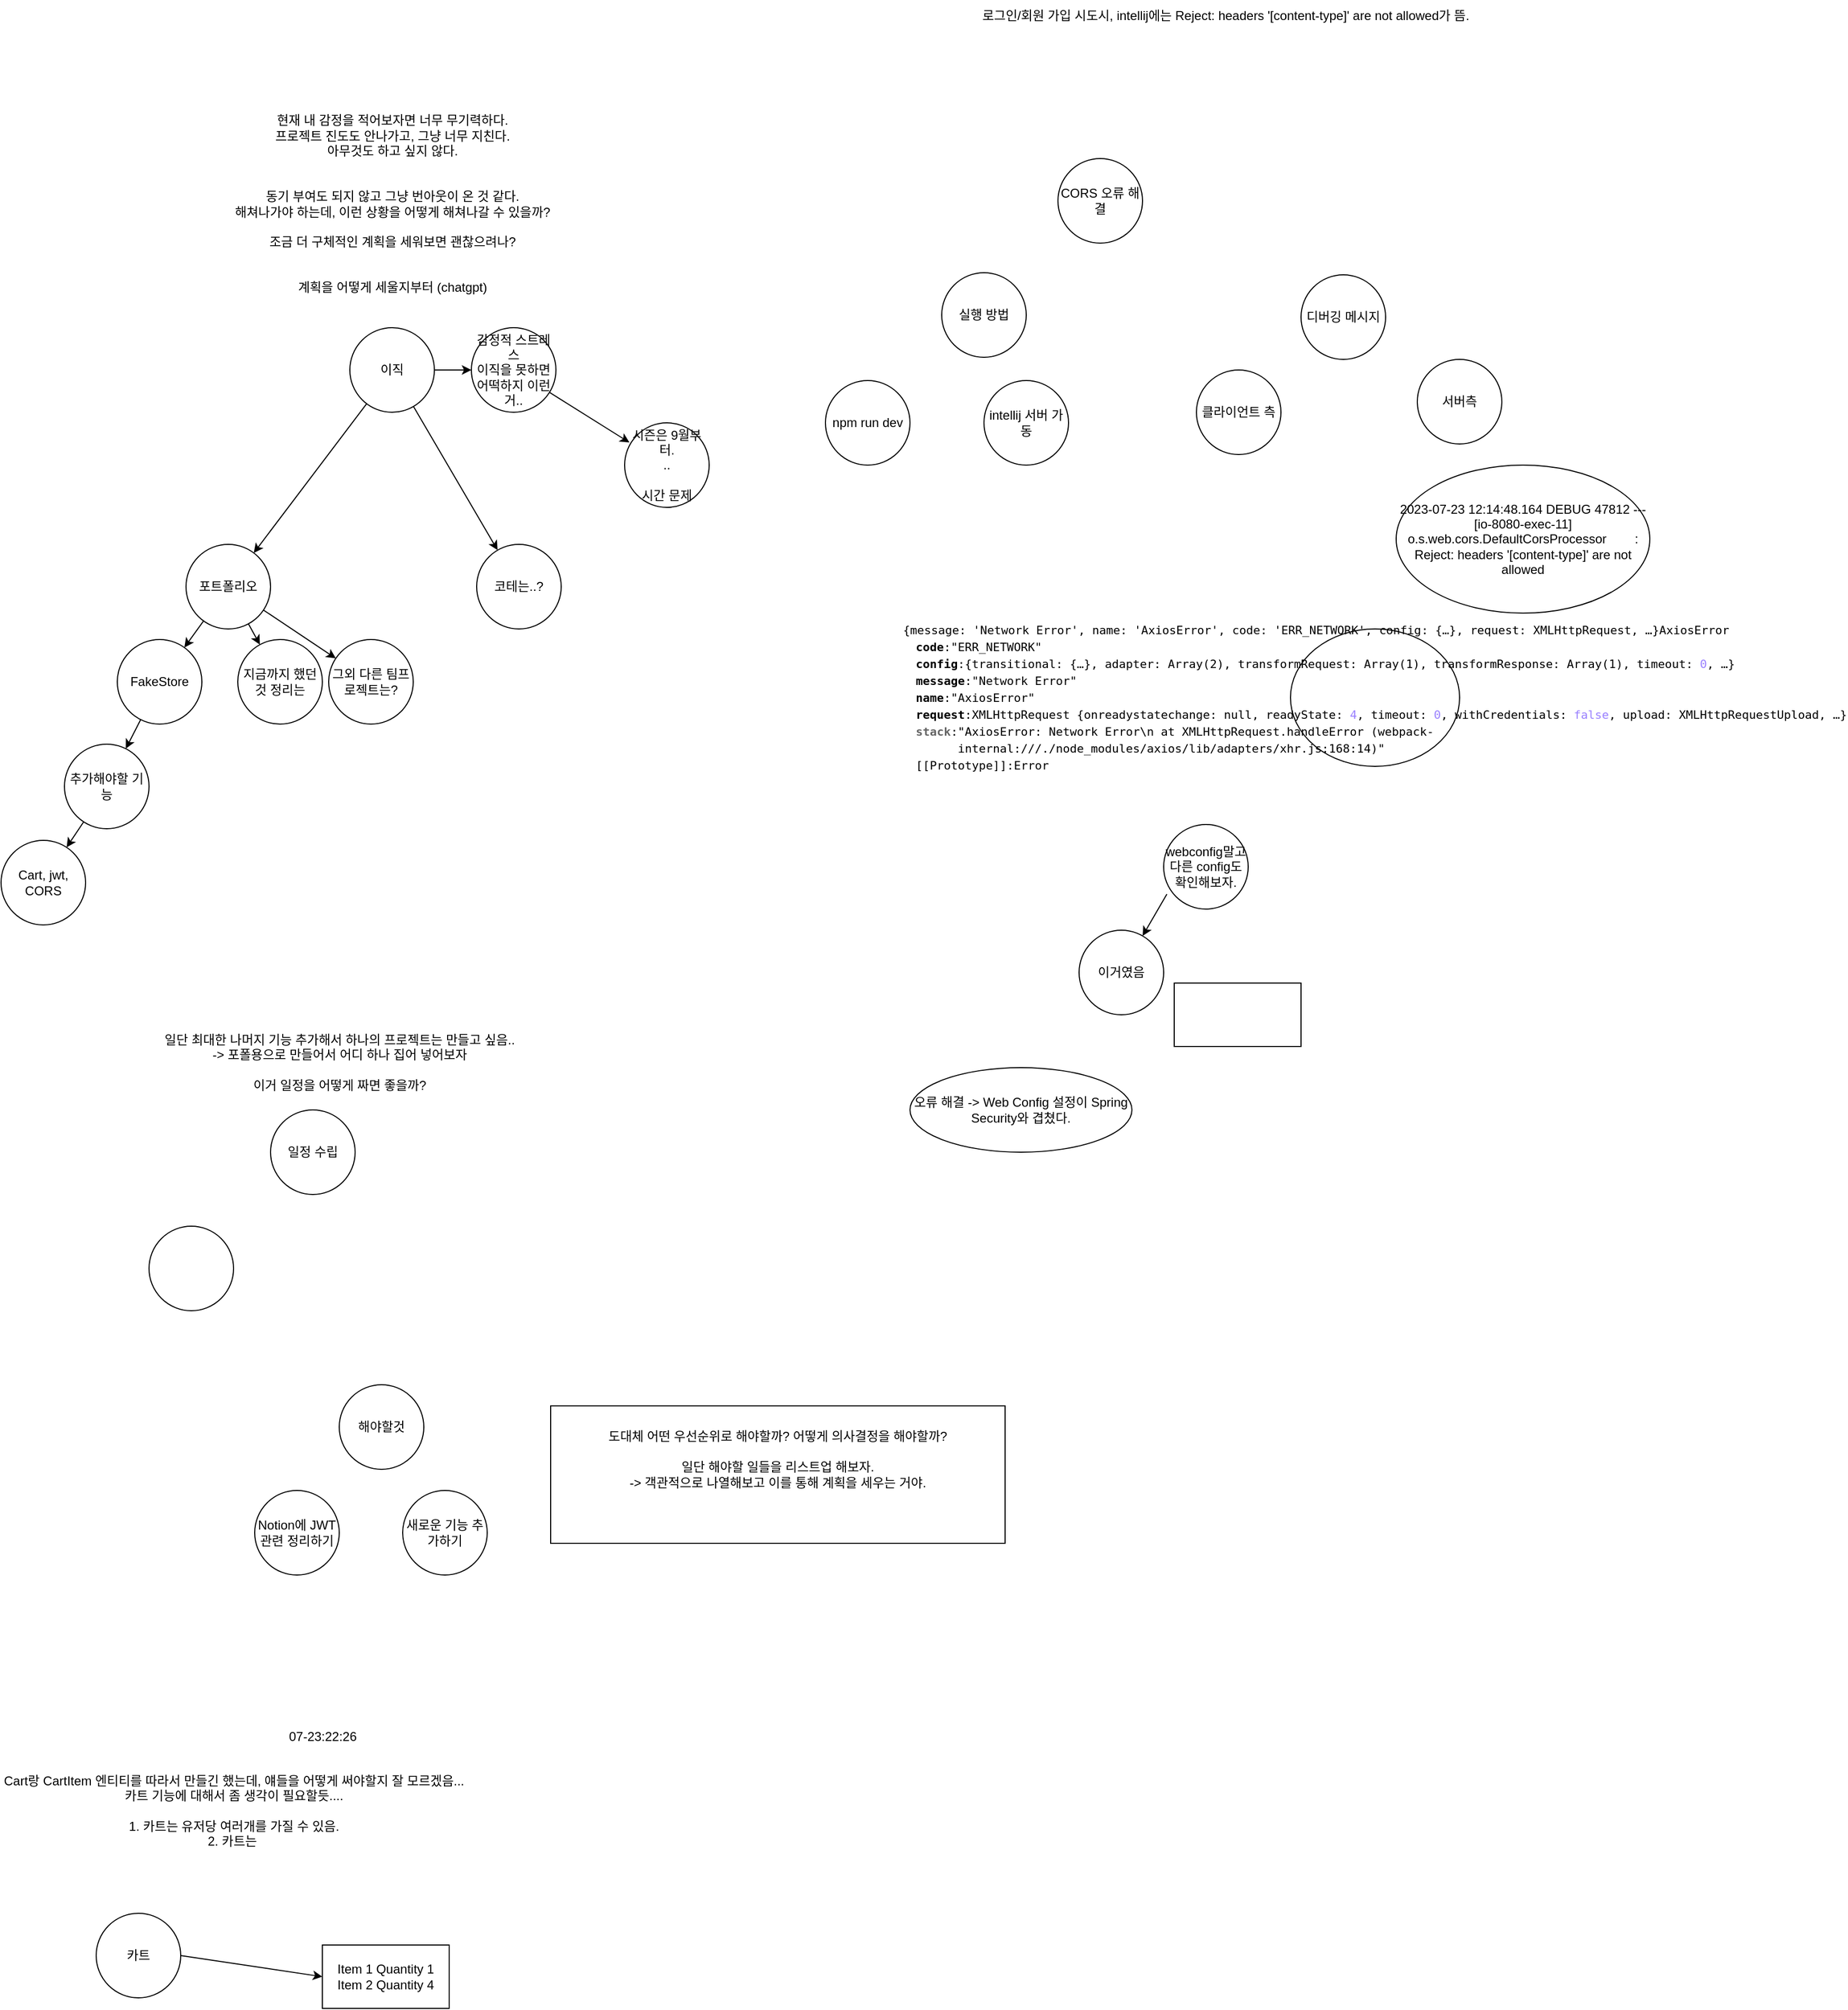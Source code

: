 <mxfile version="21.2.9" type="github">
  <diagram name="페이지-1" id="kzblMoXYZj9K_MLetJkw">
    <mxGraphModel dx="1354" dy="2666" grid="1" gridSize="10" guides="1" tooltips="1" connect="1" arrows="1" fold="1" page="1" pageScale="1" pageWidth="827" pageHeight="1169" math="0" shadow="0">
      <root>
        <mxCell id="0" />
        <mxCell id="1" parent="0" />
        <mxCell id="Ny9B26W0ia246MtTpUC2-1" value="FakeStore" style="ellipse;whiteSpace=wrap;html=1;aspect=fixed;" vertex="1" parent="1">
          <mxGeometry x="180" y="495" width="80" height="80" as="geometry" />
        </mxCell>
        <mxCell id="Ny9B26W0ia246MtTpUC2-2" value="현재 내 감정을 적어보자면 너무 무기력하다.&lt;br&gt;프로젝트 진도도 안나가고, 그냥 너무 지친다.&lt;br&gt;아무것도 하고 싶지 않다.&lt;br&gt;&lt;br&gt;&lt;br&gt;동기 부여도 되지 않고 그냥 번아웃이 온 것 같다.&lt;br&gt;해쳐나가야 하는데,&amp;nbsp;이런 상황을 어떻게 해쳐나갈 수 있을까?&lt;br&gt;&lt;br&gt;조금 더 구체적인 계획을 세워보면 괜찮으려나?&lt;br&gt;&lt;br&gt;&lt;br&gt;계획을 어떻게 세울지부터 (chatgpt)" style="text;html=1;align=center;verticalAlign=middle;resizable=0;points=[];autosize=1;strokeColor=none;fillColor=none;" vertex="1" parent="1">
          <mxGeometry x="285" y="-12" width="310" height="190" as="geometry" />
        </mxCell>
        <mxCell id="Ny9B26W0ia246MtTpUC2-3" value="포트폴리오" style="ellipse;whiteSpace=wrap;html=1;" vertex="1" parent="1">
          <mxGeometry x="245" y="405" width="80" height="80" as="geometry" />
        </mxCell>
        <mxCell id="Ny9B26W0ia246MtTpUC2-4" value="추가해야할 기능" style="ellipse;whiteSpace=wrap;html=1;" vertex="1" parent="1">
          <mxGeometry x="130" y="594" width="80" height="80" as="geometry" />
        </mxCell>
        <mxCell id="Ny9B26W0ia246MtTpUC2-5" value="Cart, jwt, CORS" style="ellipse;whiteSpace=wrap;html=1;" vertex="1" parent="1">
          <mxGeometry x="70" y="685" width="80" height="80" as="geometry" />
        </mxCell>
        <mxCell id="Ny9B26W0ia246MtTpUC2-6" value="시즌은 9월부터.&lt;br&gt;..&lt;br&gt;&lt;br&gt;시간 문제" style="ellipse;whiteSpace=wrap;html=1;" vertex="1" parent="1">
          <mxGeometry x="660" y="290" width="80" height="80" as="geometry" />
        </mxCell>
        <mxCell id="Ny9B26W0ia246MtTpUC2-7" value="감정적 스트레스&lt;br&gt;이직을 못하면 어떡하지 이런거.." style="ellipse;whiteSpace=wrap;html=1;" vertex="1" parent="1">
          <mxGeometry x="515" y="200" width="80" height="80" as="geometry" />
        </mxCell>
        <mxCell id="Ny9B26W0ia246MtTpUC2-8" value="그외 다른 팀프로젝트는?" style="ellipse;whiteSpace=wrap;html=1;" vertex="1" parent="1">
          <mxGeometry x="380" y="495" width="80" height="80" as="geometry" />
        </mxCell>
        <mxCell id="Ny9B26W0ia246MtTpUC2-9" value="지금까지 했던것 정리는" style="ellipse;whiteSpace=wrap;html=1;" vertex="1" parent="1">
          <mxGeometry x="294" y="495" width="80" height="80" as="geometry" />
        </mxCell>
        <mxCell id="Ny9B26W0ia246MtTpUC2-10" value="코테는..?" style="ellipse;whiteSpace=wrap;html=1;" vertex="1" parent="1">
          <mxGeometry x="520" y="405" width="80" height="80" as="geometry" />
        </mxCell>
        <mxCell id="Ny9B26W0ia246MtTpUC2-11" value="" style="endArrow=classic;html=1;rounded=0;" edge="1" parent="1" source="Ny9B26W0ia246MtTpUC2-3" target="Ny9B26W0ia246MtTpUC2-1">
          <mxGeometry width="50" height="50" relative="1" as="geometry">
            <mxPoint x="195" y="455" as="sourcePoint" />
            <mxPoint x="245" y="405" as="targetPoint" />
          </mxGeometry>
        </mxCell>
        <mxCell id="Ny9B26W0ia246MtTpUC2-12" value="" style="endArrow=classic;html=1;rounded=0;" edge="1" parent="1" source="Ny9B26W0ia246MtTpUC2-3" target="Ny9B26W0ia246MtTpUC2-9">
          <mxGeometry width="50" height="50" relative="1" as="geometry">
            <mxPoint x="284" y="485" as="sourcePoint" />
            <mxPoint x="257" y="515" as="targetPoint" />
          </mxGeometry>
        </mxCell>
        <mxCell id="Ny9B26W0ia246MtTpUC2-13" value="" style="endArrow=classic;html=1;rounded=0;" edge="1" parent="1" source="Ny9B26W0ia246MtTpUC2-3" target="Ny9B26W0ia246MtTpUC2-8">
          <mxGeometry width="50" height="50" relative="1" as="geometry">
            <mxPoint x="294" y="495" as="sourcePoint" />
            <mxPoint x="267" y="525" as="targetPoint" />
          </mxGeometry>
        </mxCell>
        <mxCell id="Ny9B26W0ia246MtTpUC2-14" value="" style="endArrow=classic;html=1;rounded=0;" edge="1" parent="1" source="Ny9B26W0ia246MtTpUC2-1" target="Ny9B26W0ia246MtTpUC2-4">
          <mxGeometry width="50" height="50" relative="1" as="geometry">
            <mxPoint x="280" y="575" as="sourcePoint" />
            <mxPoint x="330" y="525" as="targetPoint" />
          </mxGeometry>
        </mxCell>
        <mxCell id="Ny9B26W0ia246MtTpUC2-15" value="" style="endArrow=classic;html=1;rounded=0;" edge="1" parent="1" source="Ny9B26W0ia246MtTpUC2-4" target="Ny9B26W0ia246MtTpUC2-5">
          <mxGeometry width="50" height="50" relative="1" as="geometry">
            <mxPoint x="194" y="665" as="sourcePoint" />
            <mxPoint x="180" y="692" as="targetPoint" />
          </mxGeometry>
        </mxCell>
        <mxCell id="Ny9B26W0ia246MtTpUC2-16" value="이직" style="ellipse;whiteSpace=wrap;html=1;" vertex="1" parent="1">
          <mxGeometry x="400" y="200" width="80" height="80" as="geometry" />
        </mxCell>
        <mxCell id="Ny9B26W0ia246MtTpUC2-17" value="" style="endArrow=classic;html=1;rounded=0;" edge="1" parent="1" source="Ny9B26W0ia246MtTpUC2-16" target="Ny9B26W0ia246MtTpUC2-3">
          <mxGeometry width="50" height="50" relative="1" as="geometry">
            <mxPoint x="800" y="490" as="sourcePoint" />
            <mxPoint x="850" y="440" as="targetPoint" />
          </mxGeometry>
        </mxCell>
        <mxCell id="Ny9B26W0ia246MtTpUC2-18" value="" style="endArrow=classic;html=1;rounded=0;" edge="1" parent="1" source="Ny9B26W0ia246MtTpUC2-16" target="Ny9B26W0ia246MtTpUC2-10">
          <mxGeometry width="50" height="50" relative="1" as="geometry">
            <mxPoint x="426" y="282" as="sourcePoint" />
            <mxPoint x="319" y="423" as="targetPoint" />
          </mxGeometry>
        </mxCell>
        <mxCell id="Ny9B26W0ia246MtTpUC2-19" value="" style="endArrow=classic;html=1;rounded=0;" edge="1" parent="1" source="Ny9B26W0ia246MtTpUC2-16" target="Ny9B26W0ia246MtTpUC2-7">
          <mxGeometry width="50" height="50" relative="1" as="geometry">
            <mxPoint x="800" y="490" as="sourcePoint" />
            <mxPoint x="850" y="440" as="targetPoint" />
          </mxGeometry>
        </mxCell>
        <mxCell id="Ny9B26W0ia246MtTpUC2-20" value="" style="endArrow=classic;html=1;rounded=0;entryX=0.057;entryY=0.233;entryDx=0;entryDy=0;entryPerimeter=0;" edge="1" parent="1" source="Ny9B26W0ia246MtTpUC2-7" target="Ny9B26W0ia246MtTpUC2-6">
          <mxGeometry width="50" height="50" relative="1" as="geometry">
            <mxPoint x="800" y="490" as="sourcePoint" />
            <mxPoint x="850" y="440" as="targetPoint" />
          </mxGeometry>
        </mxCell>
        <mxCell id="Ny9B26W0ia246MtTpUC2-21" value="CORS 오류 해결" style="ellipse;whiteSpace=wrap;html=1;" vertex="1" parent="1">
          <mxGeometry x="1070" y="40" width="80" height="80" as="geometry" />
        </mxCell>
        <mxCell id="Ny9B26W0ia246MtTpUC2-22" value="실행 방법&lt;br&gt;" style="ellipse;whiteSpace=wrap;html=1;" vertex="1" parent="1">
          <mxGeometry x="960" y="148" width="80" height="80" as="geometry" />
        </mxCell>
        <mxCell id="Ny9B26W0ia246MtTpUC2-23" value="npm run dev" style="ellipse;whiteSpace=wrap;html=1;" vertex="1" parent="1">
          <mxGeometry x="850" y="250" width="80" height="80" as="geometry" />
        </mxCell>
        <mxCell id="Ny9B26W0ia246MtTpUC2-24" value="intellij 서버 가동" style="ellipse;whiteSpace=wrap;html=1;" vertex="1" parent="1">
          <mxGeometry x="1000" y="250" width="80" height="80" as="geometry" />
        </mxCell>
        <mxCell id="Ny9B26W0ia246MtTpUC2-25" value="일단 최대한 나머지 기능 추가해서 하나의 프로젝트는 만들고 싶음..&lt;br&gt;-&amp;gt; 포폴용으로 만들어서 어디 하나 집어 넣어보자&lt;br&gt;&lt;br&gt;이거 일정을 어떻게 짜면 좋을까?" style="text;html=1;align=center;verticalAlign=middle;resizable=0;points=[];autosize=1;strokeColor=none;fillColor=none;" vertex="1" parent="1">
          <mxGeometry x="220" y="860" width="340" height="70" as="geometry" />
        </mxCell>
        <mxCell id="Ny9B26W0ia246MtTpUC2-26" value="일정 수립" style="ellipse;whiteSpace=wrap;html=1;" vertex="1" parent="1">
          <mxGeometry x="325" y="940" width="80" height="80" as="geometry" />
        </mxCell>
        <mxCell id="Ny9B26W0ia246MtTpUC2-27" value="" style="ellipse;whiteSpace=wrap;html=1;" vertex="1" parent="1">
          <mxGeometry x="210" y="1050" width="80" height="80" as="geometry" />
        </mxCell>
        <mxCell id="Ny9B26W0ia246MtTpUC2-28" value="디버깅 메시지" style="ellipse;whiteSpace=wrap;html=1;" vertex="1" parent="1">
          <mxGeometry x="1300" y="150" width="80" height="80" as="geometry" />
        </mxCell>
        <mxCell id="Ny9B26W0ia246MtTpUC2-29" value="로그인/회원 가입 시도시, intellij에는&amp;nbsp;Reject: headers &#39;[content-type]&#39; are not allowed가 뜸.&amp;nbsp;" style="text;html=1;align=center;verticalAlign=middle;resizable=0;points=[];autosize=1;strokeColor=none;fillColor=none;" vertex="1" parent="1">
          <mxGeometry x="990" y="-110" width="480" height="30" as="geometry" />
        </mxCell>
        <mxCell id="Ny9B26W0ia246MtTpUC2-30" value="2023-07-23 12:14:48.164 DEBUG 47812 --- [io-8080-exec-11] o.s.web.cors.DefaultCorsProcessor&amp;nbsp; &amp;nbsp; &amp;nbsp; &amp;nbsp; : Reject: headers &#39;[content-type]&#39; are not allowed" style="ellipse;whiteSpace=wrap;html=1;" vertex="1" parent="1">
          <mxGeometry x="1390" y="330" width="240" height="140" as="geometry" />
        </mxCell>
        <mxCell id="Ny9B26W0ia246MtTpUC2-31" value="서버측" style="ellipse;whiteSpace=wrap;html=1;" vertex="1" parent="1">
          <mxGeometry x="1410" y="230" width="80" height="80" as="geometry" />
        </mxCell>
        <mxCell id="Ny9B26W0ia246MtTpUC2-32" value="클라이언트 측" style="ellipse;whiteSpace=wrap;html=1;" vertex="1" parent="1">
          <mxGeometry x="1201" y="240" width="80" height="80" as="geometry" />
        </mxCell>
        <mxCell id="Ny9B26W0ia246MtTpUC2-33" value="&lt;ol style=&quot;box-sizing: border-box; min-width: 0px; min-height: 0px; font-family: menlo, monospace; font-size: 11px; padding: 0px; margin: 0px; z-index: 0; position: relative; color: var(--color-text-primary); display: flex; flex-direction: column; list-style-type: none; text-align: start;&quot; tabindex=&quot;-1&quot; role=&quot;tree&quot; class=&quot;tree-outline hide-selection-when-blurred source-code object-properties-section&quot;&gt;&lt;li style=&quot;box-sizing: border-box; min-width: 0px; min-height: 16px; display: flex; flex-direction: row; text-overflow: ellipsis; position: relative; align-items: center; user-select: text;&quot; aria-expanded=&quot;true&quot; class=&quot;parent object-properties-section-root-element expanded&quot; role=&quot;treeitem&quot; title=&quot;&quot;&gt;&lt;span style=&quot;box-sizing: border-box; min-width: 0px; min-height: 0px;&quot; class=&quot;object-properties-preview&quot;&gt;{&lt;span style=&quot;box-sizing: border-box; min-width: 0px; min-height: 0px; color: var(--color-text-secondary); flex-shrink: 0;&quot; class=&quot;name&quot;&gt;message&lt;/span&gt;: &lt;span style=&quot;box-sizing: border-box; min-width: 0px; min-height: 0px; unicode-bidi: -webkit-isolate; color: var(--color-syntax-1); word-break: break-all;&quot; class=&quot;object-value-string&quot;&gt;&#39;Network Error&#39;&lt;/span&gt;, &lt;span style=&quot;box-sizing: border-box; min-width: 0px; min-height: 0px; color: var(--color-text-secondary); flex-shrink: 0;&quot; class=&quot;name&quot;&gt;name&lt;/span&gt;: &lt;span style=&quot;box-sizing: border-box; min-width: 0px; min-height: 0px; unicode-bidi: -webkit-isolate; color: var(--color-syntax-1); word-break: break-all;&quot; class=&quot;object-value-string&quot;&gt;&#39;AxiosError&#39;&lt;/span&gt;, &lt;span style=&quot;box-sizing: border-box; min-width: 0px; min-height: 0px; color: var(--color-text-secondary); flex-shrink: 0;&quot; class=&quot;name&quot;&gt;code&lt;/span&gt;: &lt;span style=&quot;box-sizing: border-box; min-width: 0px; min-height: 0px; unicode-bidi: -webkit-isolate; color: var(--color-syntax-1); word-break: break-all;&quot; class=&quot;object-value-string&quot;&gt;&#39;ERR_NETWORK&#39;&lt;/span&gt;, &lt;span style=&quot;box-sizing: border-box; min-width: 0px; min-height: 0px; color: var(--color-text-secondary); flex-shrink: 0;&quot; class=&quot;name&quot;&gt;config&lt;/span&gt;: &lt;span style=&quot;box-sizing: border-box; min-width: 0px; min-height: 0px;&quot; title=&quot;Object&quot; class=&quot;object-value-object&quot;&gt;{…}&lt;/span&gt;, &lt;span style=&quot;box-sizing: border-box; min-width: 0px; min-height: 0px; color: var(--color-text-secondary); flex-shrink: 0;&quot; class=&quot;name&quot;&gt;request&lt;/span&gt;: &lt;span style=&quot;box-sizing: border-box; min-width: 0px; min-height: 0px;&quot; title=&quot;XMLHttpRequest&quot; class=&quot;object-value-object&quot;&gt;XMLHttpRequest&lt;/span&gt;&lt;span style=&quot;box-sizing: border-box; min-width: 0px; min-height: 0px;&quot;&gt;,&amp;nbsp;…&lt;/span&gt;}&lt;/span&gt;&lt;span style=&quot;box-sizing: border-box; min-width: 0px; min-height: 0px;&quot; class=&quot;object-description&quot;&gt;AxiosError&amp;nbsp;&lt;/span&gt;&lt;span style=&quot;box-sizing: border-box; min-width: 0px; min-height: 0px; overflow-wrap: break-word; font-style: italic; word-break: break-all;&quot; tabindex=&quot;-1&quot; class=&quot;console-object console-object-preview&quot;&gt;&lt;/span&gt;&lt;/li&gt;&lt;ol style=&quot;box-sizing: border-box; min-width: 0px; min-height: 0px; list-style-type: none; padding-left: 12px;&quot; role=&quot;group&quot; class=&quot;children expanded&quot;&gt;&lt;li style=&quot;box-sizing: border-box; min-width: 0px; min-height: 16px; text-overflow: ellipsis; position: relative; display: flex; align-items: center; user-select: text;&quot; data-object-property-name-for-test=&quot;code&quot; role=&quot;treeitem&quot;&gt;&lt;span style=&quot;box-sizing: border-box; min-width: 0px; min-height: 0px; overflow: hidden; line-height: 16px; display: flex;&quot; class=&quot;name-and-value&quot;&gt;&lt;span style=&quot;box-sizing: border-box; min-width: 0px; min-height: 0px; color: var(--color-syntax-2); flex-shrink: 0; font-weight: bold;&quot; title=&quot;code&quot; class=&quot;name own-property&quot;&gt;code&lt;/span&gt;&lt;span style=&quot;box-sizing: border-box; min-width: 0px; min-height: 0px; flex-shrink: 0;&quot; class=&quot;separator&quot;&gt;: &lt;/span&gt;&lt;span style=&quot;box-sizing: border-box; min-width: 0px; min-height: 0px; unicode-bidi: -webkit-isolate; color: var(--color-syntax-1);&quot; title=&quot;ERR_NETWORK&quot; class=&quot;object-value-string value&quot;&gt;&quot;ERR_NETWORK&quot;&lt;/span&gt;&lt;/span&gt;&lt;/li&gt;&lt;li style=&quot;box-sizing: border-box; min-width: 0px; min-height: 16px; text-overflow: ellipsis; position: relative; display: flex; align-items: center; user-select: text;&quot; aria-expanded=&quot;false&quot; class=&quot;parent&quot; data-object-property-name-for-test=&quot;config&quot; role=&quot;treeitem&quot;&gt;&lt;span style=&quot;box-sizing: border-box; min-width: 0px; min-height: 0px; overflow: hidden; line-height: 16px; display: flex;&quot; class=&quot;name-and-value&quot;&gt;&lt;span style=&quot;box-sizing: border-box; min-width: 0px; min-height: 0px; color: var(--color-syntax-2); flex-shrink: 0; font-weight: bold;&quot; title=&quot;config&quot; class=&quot;name own-property&quot;&gt;config&lt;/span&gt;&lt;span style=&quot;box-sizing: border-box; min-width: 0px; min-height: 0px; flex-shrink: 0;&quot; class=&quot;separator&quot;&gt;: &lt;/span&gt;&lt;span style=&quot;box-sizing: border-box; min-width: 0px; min-height: 0px;&quot; title=&quot;Object&quot; class=&quot;object-value-object value&quot;&gt;&lt;span style=&quot;box-sizing: border-box; min-width: 0px; min-height: 0px;&quot; class=&quot;object-properties-preview&quot;&gt;{&lt;span style=&quot;box-sizing: border-box; min-width: 0px; min-height: 0px; color: var(--color-text-secondary); flex-shrink: 0;&quot; class=&quot;name&quot;&gt;transitional&lt;/span&gt;:&amp;nbsp;&lt;span style=&quot;box-sizing: border-box; min-width: 0px; min-height: 0px;&quot; title=&quot;Object&quot; class=&quot;object-value-object&quot;&gt;{…}&lt;/span&gt;,&amp;nbsp;&lt;span style=&quot;box-sizing: border-box; min-width: 0px; min-height: 0px; color: var(--color-text-secondary); flex-shrink: 0;&quot; class=&quot;name&quot;&gt;adapter&lt;/span&gt;:&amp;nbsp;&lt;span style=&quot;box-sizing: border-box; min-width: 0px; min-height: 0px;&quot; class=&quot;object-value-array&quot;&gt;Array(2)&lt;/span&gt;,&amp;nbsp;&lt;span style=&quot;box-sizing: border-box; min-width: 0px; min-height: 0px; color: var(--color-text-secondary); flex-shrink: 0;&quot; class=&quot;name&quot;&gt;transformRequest&lt;/span&gt;:&amp;nbsp;&lt;span style=&quot;box-sizing: border-box; min-width: 0px; min-height: 0px;&quot; class=&quot;object-value-array&quot;&gt;Array(1)&lt;/span&gt;,&amp;nbsp;&lt;span style=&quot;box-sizing: border-box; min-width: 0px; min-height: 0px; color: var(--color-text-secondary); flex-shrink: 0;&quot; class=&quot;name&quot;&gt;transformResponse&lt;/span&gt;:&amp;nbsp;&lt;span style=&quot;box-sizing: border-box; min-width: 0px; min-height: 0px;&quot; class=&quot;object-value-array&quot;&gt;Array(1)&lt;/span&gt;,&amp;nbsp;&lt;span style=&quot;box-sizing: border-box; min-width: 0px; min-height: 0px; color: var(--color-text-secondary); flex-shrink: 0;&quot; class=&quot;name&quot;&gt;timeout&lt;/span&gt;:&amp;nbsp;&lt;span style=&quot;box-sizing: border-box; min-width: 0px; min-height: 0px; color: var(--override-primitive-dark-mode-color); --override-primitive-dark-mode-color: hsl(252deg 100% 75%);&quot; class=&quot;object-value-number&quot;&gt;0&lt;/span&gt;&lt;span style=&quot;box-sizing: border-box; min-width: 0px; min-height: 0px;&quot;&gt;,&amp;nbsp;…&lt;/span&gt;}&lt;/span&gt;&lt;/span&gt;&lt;/span&gt;&lt;/li&gt;&lt;li style=&quot;box-sizing: border-box; min-width: 0px; min-height: 16px; text-overflow: ellipsis; position: relative; display: flex; align-items: center; user-select: text;&quot; data-object-property-name-for-test=&quot;message&quot; role=&quot;treeitem&quot;&gt;&lt;span style=&quot;box-sizing: border-box; min-width: 0px; min-height: 0px; overflow: hidden; line-height: 16px; display: flex;&quot; class=&quot;name-and-value&quot;&gt;&lt;span style=&quot;box-sizing: border-box; min-width: 0px; min-height: 0px; color: var(--color-syntax-2); flex-shrink: 0; font-weight: bold;&quot; title=&quot;message&quot; class=&quot;name own-property&quot;&gt;message&lt;/span&gt;&lt;span style=&quot;box-sizing: border-box; min-width: 0px; min-height: 0px; flex-shrink: 0;&quot; class=&quot;separator&quot;&gt;: &lt;/span&gt;&lt;span style=&quot;box-sizing: border-box; min-width: 0px; min-height: 0px; unicode-bidi: -webkit-isolate; color: var(--color-syntax-1);&quot; title=&quot;Network Error&quot; class=&quot;object-value-string value&quot;&gt;&quot;Network Error&quot;&lt;/span&gt;&lt;/span&gt;&lt;/li&gt;&lt;li style=&quot;box-sizing: border-box; min-width: 0px; min-height: 16px; text-overflow: ellipsis; position: relative; display: flex; align-items: center; user-select: text;&quot; data-object-property-name-for-test=&quot;name&quot; role=&quot;treeitem&quot;&gt;&lt;span style=&quot;box-sizing: border-box; min-width: 0px; min-height: 0px; overflow: hidden; line-height: 16px; display: flex;&quot; class=&quot;name-and-value&quot;&gt;&lt;span style=&quot;box-sizing: border-box; min-width: 0px; min-height: 0px; color: var(--color-syntax-2); flex-shrink: 0; font-weight: bold;&quot; title=&quot;name&quot; class=&quot;name own-property&quot;&gt;name&lt;/span&gt;&lt;span style=&quot;box-sizing: border-box; min-width: 0px; min-height: 0px; flex-shrink: 0;&quot; class=&quot;separator&quot;&gt;: &lt;/span&gt;&lt;span style=&quot;box-sizing: border-box; min-width: 0px; min-height: 0px; unicode-bidi: -webkit-isolate; color: var(--color-syntax-1);&quot; title=&quot;AxiosError&quot; class=&quot;object-value-string value&quot;&gt;&quot;AxiosError&quot;&lt;/span&gt;&lt;/span&gt;&lt;/li&gt;&lt;li style=&quot;box-sizing: border-box; min-width: 0px; min-height: 16px; text-overflow: ellipsis; position: relative; display: flex; align-items: center; user-select: text;&quot; aria-expanded=&quot;false&quot; class=&quot;parent&quot; data-object-property-name-for-test=&quot;request&quot; role=&quot;treeitem&quot;&gt;&lt;span style=&quot;box-sizing: border-box; min-width: 0px; min-height: 0px; overflow: hidden; line-height: 16px; display: flex;&quot; class=&quot;name-and-value&quot;&gt;&lt;span style=&quot;box-sizing: border-box; min-width: 0px; min-height: 0px; color: var(--color-syntax-2); flex-shrink: 0; font-weight: bold;&quot; title=&quot;request&quot; class=&quot;name own-property&quot;&gt;request&lt;/span&gt;&lt;span style=&quot;box-sizing: border-box; min-width: 0px; min-height: 0px; flex-shrink: 0;&quot; class=&quot;separator&quot;&gt;: &lt;/span&gt;&lt;span style=&quot;box-sizing: border-box; min-width: 0px; min-height: 0px;&quot; title=&quot;XMLHttpRequest&quot; class=&quot;object-value-object value&quot;&gt;&lt;span style=&quot;box-sizing: border-box; min-width: 0px; min-height: 0px; color: var(--color-text-secondary);&quot; class=&quot;object-description&quot;&gt;XMLHttpRequest&amp;nbsp;&lt;/span&gt;&lt;span style=&quot;box-sizing: border-box; min-width: 0px; min-height: 0px;&quot; class=&quot;object-properties-preview&quot;&gt;{&lt;span style=&quot;box-sizing: border-box; min-width: 0px; min-height: 0px; color: var(--color-text-secondary); flex-shrink: 0;&quot; class=&quot;name&quot;&gt;onreadystatechange&lt;/span&gt;:&amp;nbsp;&lt;span style=&quot;box-sizing: border-box; min-width: 0px; min-height: 0px; color: var(--color-text-disabled);&quot; class=&quot;object-value-null&quot;&gt;null&lt;/span&gt;,&amp;nbsp;&lt;span style=&quot;box-sizing: border-box; min-width: 0px; min-height: 0px; color: var(--color-text-secondary); flex-shrink: 0;&quot; class=&quot;name&quot;&gt;readyState&lt;/span&gt;:&amp;nbsp;&lt;span style=&quot;box-sizing: border-box; min-width: 0px; min-height: 0px; color: var(--override-primitive-dark-mode-color); --override-primitive-dark-mode-color: hsl(252deg 100% 75%);&quot; class=&quot;object-value-number&quot;&gt;4&lt;/span&gt;,&amp;nbsp;&lt;span style=&quot;box-sizing: border-box; min-width: 0px; min-height: 0px; color: var(--color-text-secondary); flex-shrink: 0;&quot; class=&quot;name&quot;&gt;timeout&lt;/span&gt;:&amp;nbsp;&lt;span style=&quot;box-sizing: border-box; min-width: 0px; min-height: 0px; color: var(--override-primitive-dark-mode-color); --override-primitive-dark-mode-color: hsl(252deg 100% 75%);&quot; class=&quot;object-value-number&quot;&gt;0&lt;/span&gt;,&amp;nbsp;&lt;span style=&quot;box-sizing: border-box; min-width: 0px; min-height: 0px; color: var(--color-text-secondary); flex-shrink: 0;&quot; class=&quot;name&quot;&gt;withCredentials&lt;/span&gt;:&amp;nbsp;&lt;span style=&quot;box-sizing: border-box; min-width: 0px; min-height: 0px; color: var(--override-primitive-dark-mode-color); --override-primitive-dark-mode-color: hsl(252deg 100% 75%);&quot; class=&quot;object-value-boolean&quot;&gt;false&lt;/span&gt;,&amp;nbsp;&lt;span style=&quot;box-sizing: border-box; min-width: 0px; min-height: 0px; color: var(--color-text-secondary); flex-shrink: 0;&quot; class=&quot;name&quot;&gt;upload&lt;/span&gt;:&amp;nbsp;&lt;span style=&quot;box-sizing: border-box; min-width: 0px; min-height: 0px;&quot; title=&quot;XMLHttpRequestUpload&quot; class=&quot;object-value-object&quot;&gt;XMLHttpRequestUpload&lt;/span&gt;&lt;span style=&quot;box-sizing: border-box; min-width: 0px; min-height: 0px;&quot;&gt;,&amp;nbsp;…&lt;/span&gt;}&lt;/span&gt;&lt;/span&gt;&lt;/span&gt;&lt;/li&gt;&lt;li style=&quot;box-sizing: border-box; min-width: 0px; min-height: 16px; text-overflow: ellipsis; position: relative; display: flex; align-items: center; user-select: text;&quot; data-object-property-name-for-test=&quot;stack&quot; role=&quot;treeitem&quot;&gt;&lt;span style=&quot;box-sizing: border-box; min-width: 0px; min-height: 0px; overflow: hidden; line-height: 16px; display: flex;&quot; class=&quot;name-and-value&quot;&gt;&lt;span style=&quot;box-sizing: border-box; min-width: 0px; min-height: 0px; color: var(--color-syntax-2); flex-shrink: 0; opacity: 0.6; font-weight: bold;&quot; title=&quot;stack&quot; class=&quot;name object-properties-section-dimmed own-property&quot;&gt;stack&lt;/span&gt;&lt;span style=&quot;box-sizing: border-box; min-width: 0px; min-height: 0px; flex-shrink: 0;&quot; class=&quot;separator&quot;&gt;: &lt;/span&gt;&lt;span style=&quot;box-sizing: border-box; min-width: 0px; min-height: 0px; unicode-bidi: -webkit-isolate; color: var(--color-syntax-1);&quot; title=&quot;AxiosError: Network Error&lt;br/&gt;    at XMLHttpRequest.handleError (webpack-internal:///./node_modules/axios/lib/adapters/xhr.js:168:14)&quot; class=&quot;object-value-string value&quot;&gt;&quot;AxiosError: Network Error\n    at XMLHttpRequest.handleError (webpack-internal:///./node_modules/axios/lib/adapters/xhr.js:168:14)&quot;&lt;/span&gt;&lt;/span&gt;&lt;/li&gt;&lt;li style=&quot;box-sizing: border-box; min-width: 0px; min-height: 16px; outline-width: 0px; text-overflow: ellipsis; position: relative; display: flex; align-items: center; user-select: text;&quot; aria-selected=&quot;true&quot; tabindex=&quot;-1&quot; aria-expanded=&quot;false&quot; class=&quot;parent selected&quot; data-object-property-name-for-test=&quot;[[Prototype]]&quot; role=&quot;treeitem&quot;&gt;&lt;span style=&quot;box-sizing: border-box; min-width: 0px; min-height: 0px; overflow: hidden; line-height: 16px; display: flex;&quot; class=&quot;name-and-value&quot;&gt;&lt;span style=&quot;box-sizing: border-box; min-width: 0px; min-height: 0px; color: var(--color-text-secondary); flex-shrink: 0;&quot; title=&quot;[[Prototype]]&quot; class=&quot;name synthetic-property&quot;&gt;[[Prototype]]&lt;/span&gt;&lt;span style=&quot;box-sizing: border-box; min-width: 0px; min-height: 0px; flex-shrink: 0;&quot; class=&quot;separator&quot;&gt;: &lt;/span&gt;&lt;span style=&quot;box-sizing: border-box; min-width: 0px; min-height: 0px;&quot; title=&quot;Error&quot; class=&quot;object-value-object value&quot;&gt;Error&lt;/span&gt;&lt;/span&gt;&lt;/li&gt;&lt;/ol&gt;&lt;/ol&gt;" style="ellipse;whiteSpace=wrap;html=1;" vertex="1" parent="1">
          <mxGeometry x="1290" y="485" width="160" height="130" as="geometry" />
        </mxCell>
        <mxCell id="Ny9B26W0ia246MtTpUC2-34" value="webconfig말고 다른 config도 확인해보자." style="ellipse;whiteSpace=wrap;html=1;" vertex="1" parent="1">
          <mxGeometry x="1170" y="670" width="80" height="80" as="geometry" />
        </mxCell>
        <mxCell id="Ny9B26W0ia246MtTpUC2-35" value="이거였음" style="ellipse;whiteSpace=wrap;html=1;" vertex="1" parent="1">
          <mxGeometry x="1090" y="770" width="80" height="80" as="geometry" />
        </mxCell>
        <mxCell id="Ny9B26W0ia246MtTpUC2-36" value="" style="endArrow=classic;html=1;rounded=0;exitX=0.038;exitY=0.823;exitDx=0;exitDy=0;exitPerimeter=0;" edge="1" parent="1" source="Ny9B26W0ia246MtTpUC2-34" target="Ny9B26W0ia246MtTpUC2-35">
          <mxGeometry width="50" height="50" relative="1" as="geometry">
            <mxPoint x="1210" y="610" as="sourcePoint" />
            <mxPoint x="1260" y="560" as="targetPoint" />
          </mxGeometry>
        </mxCell>
        <mxCell id="Ny9B26W0ia246MtTpUC2-37" value="오류 해결 -&amp;gt; Web Config 설정이 Spring Security와 겹쳤다." style="ellipse;whiteSpace=wrap;html=1;" vertex="1" parent="1">
          <mxGeometry x="930" y="900" width="210" height="80" as="geometry" />
        </mxCell>
        <mxCell id="Ny9B26W0ia246MtTpUC2-38" value="해야할것" style="ellipse;whiteSpace=wrap;html=1;" vertex="1" parent="1">
          <mxGeometry x="390" y="1200" width="80" height="80" as="geometry" />
        </mxCell>
        <mxCell id="Ny9B26W0ia246MtTpUC2-39" value="Notion에 JWT 관련 정리하기" style="ellipse;whiteSpace=wrap;html=1;" vertex="1" parent="1">
          <mxGeometry x="310" y="1300" width="80" height="80" as="geometry" />
        </mxCell>
        <mxCell id="Ny9B26W0ia246MtTpUC2-40" value="새로운 기능 추가하기" style="ellipse;whiteSpace=wrap;html=1;" vertex="1" parent="1">
          <mxGeometry x="450" y="1300" width="80" height="80" as="geometry" />
        </mxCell>
        <mxCell id="Ny9B26W0ia246MtTpUC2-41" value="도대체 어떤 우선순위로 해야할까? 어떻게 의사결정을 해야할까?&lt;br&gt;&lt;br&gt;일단 해야할 일들을 리스트업 해보자.&lt;br&gt;-&amp;gt; 객관적으로 나열해보고 이를 통해 계획을 세우는 거야.&lt;br&gt;&lt;br&gt;&lt;br&gt;" style="whiteSpace=wrap;html=1;" vertex="1" parent="1">
          <mxGeometry x="590" y="1220" width="430" height="130" as="geometry" />
        </mxCell>
        <mxCell id="Ny9B26W0ia246MtTpUC2-43" value="" style="rounded=0;whiteSpace=wrap;html=1;" vertex="1" parent="1">
          <mxGeometry x="1180" y="820" width="120" height="60" as="geometry" />
        </mxCell>
        <mxCell id="Ny9B26W0ia246MtTpUC2-45" value="07-23:22:26" style="text;html=1;align=center;verticalAlign=middle;resizable=0;points=[];autosize=1;strokeColor=none;fillColor=none;" vertex="1" parent="1">
          <mxGeometry x="329" y="1518" width="90" height="30" as="geometry" />
        </mxCell>
        <mxCell id="Ny9B26W0ia246MtTpUC2-46" value="Cart랑 CartItem 엔티티를 따라서 만들긴 했는데, 얘들을 어떻게 써야할지 잘 모르겠음...&lt;br&gt;카트 기능에 대해서 좀 생각이 필요할듯....&lt;br&gt;&lt;br&gt;1. 카트는 유저당 여러개를 가질 수 있음.&lt;br&gt;2. 카트는&amp;nbsp;" style="text;html=1;align=center;verticalAlign=middle;resizable=0;points=[];autosize=1;strokeColor=none;fillColor=none;" vertex="1" parent="1">
          <mxGeometry x="70" y="1558" width="440" height="90" as="geometry" />
        </mxCell>
        <mxCell id="Ny9B26W0ia246MtTpUC2-47" value="카트" style="ellipse;whiteSpace=wrap;html=1;" vertex="1" parent="1">
          <mxGeometry x="160" y="1700" width="80" height="80" as="geometry" />
        </mxCell>
        <mxCell id="Ny9B26W0ia246MtTpUC2-48" value="Item 1 Quantity 1&lt;br&gt;Item 2 Quantity 4" style="whiteSpace=wrap;html=1;" vertex="1" parent="1">
          <mxGeometry x="374" y="1730" width="120" height="60" as="geometry" />
        </mxCell>
        <mxCell id="Ny9B26W0ia246MtTpUC2-49" value="" style="endArrow=classic;html=1;rounded=0;entryX=0;entryY=0.5;entryDx=0;entryDy=0;exitX=1;exitY=0.5;exitDx=0;exitDy=0;" edge="1" parent="1" source="Ny9B26W0ia246MtTpUC2-47" target="Ny9B26W0ia246MtTpUC2-48">
          <mxGeometry width="50" height="50" relative="1" as="geometry">
            <mxPoint x="460" y="1870" as="sourcePoint" />
            <mxPoint x="510" y="1820" as="targetPoint" />
          </mxGeometry>
        </mxCell>
      </root>
    </mxGraphModel>
  </diagram>
</mxfile>
